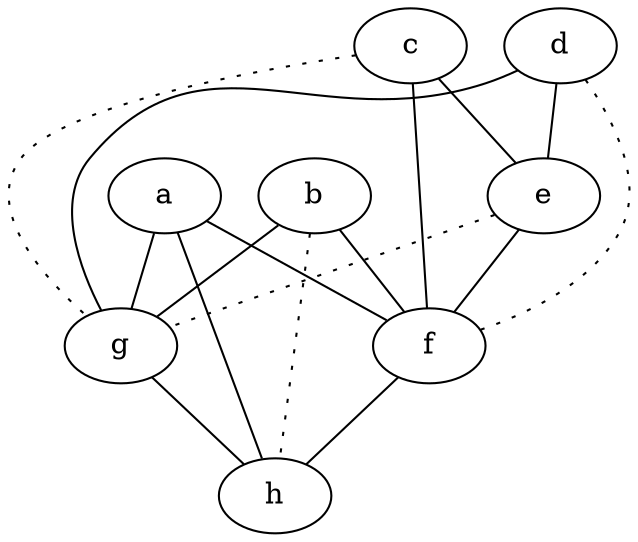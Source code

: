 graph {
a -- f;
a -- g;
a -- h;
b -- f;
b -- g;
b -- h [style=dotted];
c -- e;
c -- f;
c -- g [style=dotted];
d -- e;
d -- f [style=dotted];
d -- g;
e -- f;
e -- g [style=dotted];
f -- h;
g -- h;
}
